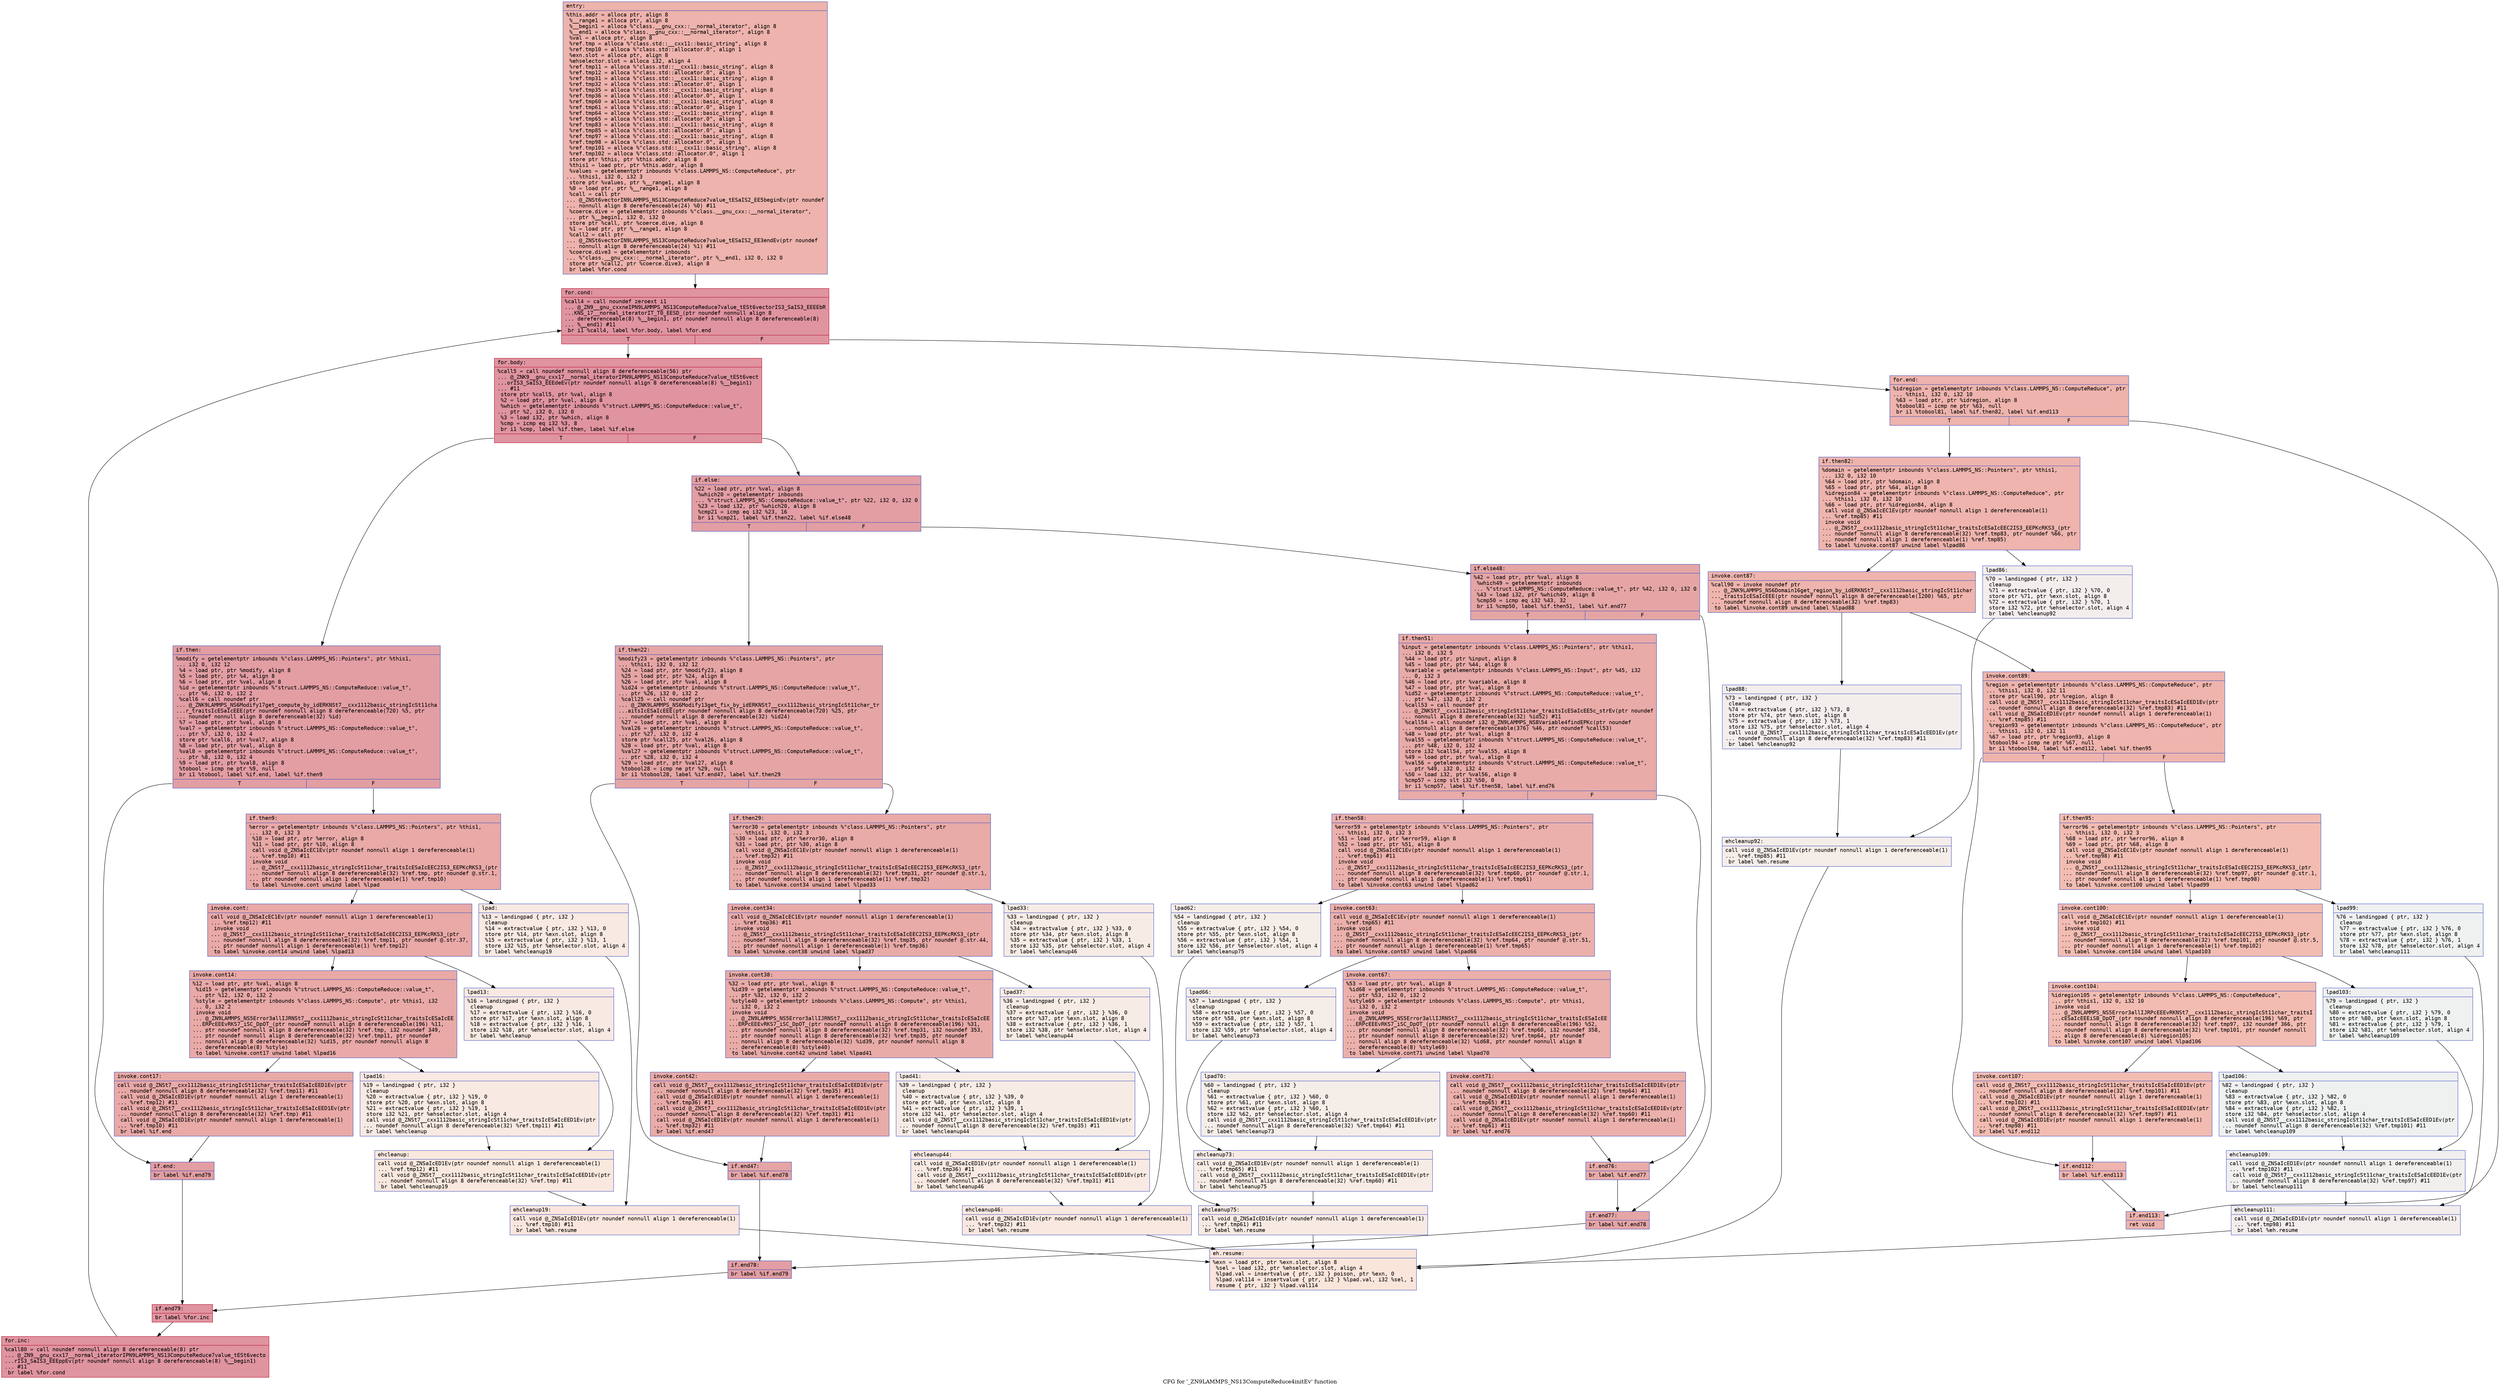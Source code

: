 digraph "CFG for '_ZN9LAMMPS_NS13ComputeReduce4initEv' function" {
	label="CFG for '_ZN9LAMMPS_NS13ComputeReduce4initEv' function";

	Node0x5591402b67a0 [shape=record,color="#3d50c3ff", style=filled, fillcolor="#d6524470" fontname="Courier",label="{entry:\l|  %this.addr = alloca ptr, align 8\l  %__range1 = alloca ptr, align 8\l  %__begin1 = alloca %\"class.__gnu_cxx::__normal_iterator\", align 8\l  %__end1 = alloca %\"class.__gnu_cxx::__normal_iterator\", align 8\l  %val = alloca ptr, align 8\l  %ref.tmp = alloca %\"class.std::__cxx11::basic_string\", align 8\l  %ref.tmp10 = alloca %\"class.std::allocator.0\", align 1\l  %exn.slot = alloca ptr, align 8\l  %ehselector.slot = alloca i32, align 4\l  %ref.tmp11 = alloca %\"class.std::__cxx11::basic_string\", align 8\l  %ref.tmp12 = alloca %\"class.std::allocator.0\", align 1\l  %ref.tmp31 = alloca %\"class.std::__cxx11::basic_string\", align 8\l  %ref.tmp32 = alloca %\"class.std::allocator.0\", align 1\l  %ref.tmp35 = alloca %\"class.std::__cxx11::basic_string\", align 8\l  %ref.tmp36 = alloca %\"class.std::allocator.0\", align 1\l  %ref.tmp60 = alloca %\"class.std::__cxx11::basic_string\", align 8\l  %ref.tmp61 = alloca %\"class.std::allocator.0\", align 1\l  %ref.tmp64 = alloca %\"class.std::__cxx11::basic_string\", align 8\l  %ref.tmp65 = alloca %\"class.std::allocator.0\", align 1\l  %ref.tmp83 = alloca %\"class.std::__cxx11::basic_string\", align 8\l  %ref.tmp85 = alloca %\"class.std::allocator.0\", align 1\l  %ref.tmp97 = alloca %\"class.std::__cxx11::basic_string\", align 8\l  %ref.tmp98 = alloca %\"class.std::allocator.0\", align 1\l  %ref.tmp101 = alloca %\"class.std::__cxx11::basic_string\", align 8\l  %ref.tmp102 = alloca %\"class.std::allocator.0\", align 1\l  store ptr %this, ptr %this.addr, align 8\l  %this1 = load ptr, ptr %this.addr, align 8\l  %values = getelementptr inbounds %\"class.LAMMPS_NS::ComputeReduce\", ptr\l... %this1, i32 0, i32 3\l  store ptr %values, ptr %__range1, align 8\l  %0 = load ptr, ptr %__range1, align 8\l  %call = call ptr\l... @_ZNSt6vectorIN9LAMMPS_NS13ComputeReduce7value_tESaIS2_EE5beginEv(ptr noundef\l... nonnull align 8 dereferenceable(24) %0) #11\l  %coerce.dive = getelementptr inbounds %\"class.__gnu_cxx::__normal_iterator\",\l... ptr %__begin1, i32 0, i32 0\l  store ptr %call, ptr %coerce.dive, align 8\l  %1 = load ptr, ptr %__range1, align 8\l  %call2 = call ptr\l... @_ZNSt6vectorIN9LAMMPS_NS13ComputeReduce7value_tESaIS2_EE3endEv(ptr noundef\l... nonnull align 8 dereferenceable(24) %1) #11\l  %coerce.dive3 = getelementptr inbounds\l... %\"class.__gnu_cxx::__normal_iterator\", ptr %__end1, i32 0, i32 0\l  store ptr %call2, ptr %coerce.dive3, align 8\l  br label %for.cond\l}"];
	Node0x5591402b67a0 -> Node0x5591402b7dd0[tooltip="entry -> for.cond\nProbability 100.00%" ];
	Node0x5591402b7dd0 [shape=record,color="#b70d28ff", style=filled, fillcolor="#b70d2870" fontname="Courier",label="{for.cond:\l|  %call4 = call noundef zeroext i1\l... @_ZN9__gnu_cxxneIPN9LAMMPS_NS13ComputeReduce7value_tESt6vectorIS3_SaIS3_EEEEbR\l...KNS_17__normal_iteratorIT_T0_EESD_(ptr noundef nonnull align 8\l... dereferenceable(8) %__begin1, ptr noundef nonnull align 8 dereferenceable(8)\l... %__end1) #11\l  br i1 %call4, label %for.body, label %for.end\l|{<s0>T|<s1>F}}"];
	Node0x5591402b7dd0:s0 -> Node0x5591402b8730[tooltip="for.cond -> for.body\nProbability 96.88%" ];
	Node0x5591402b7dd0:s1 -> Node0x5591402b87b0[tooltip="for.cond -> for.end\nProbability 3.12%" ];
	Node0x5591402b8730 [shape=record,color="#b70d28ff", style=filled, fillcolor="#b70d2870" fontname="Courier",label="{for.body:\l|  %call5 = call noundef nonnull align 8 dereferenceable(56) ptr\l... @_ZNK9__gnu_cxx17__normal_iteratorIPN9LAMMPS_NS13ComputeReduce7value_tESt6vect\l...orIS3_SaIS3_EEEdeEv(ptr noundef nonnull align 8 dereferenceable(8) %__begin1)\l... #11\l  store ptr %call5, ptr %val, align 8\l  %2 = load ptr, ptr %val, align 8\l  %which = getelementptr inbounds %\"struct.LAMMPS_NS::ComputeReduce::value_t\",\l... ptr %2, i32 0, i32 0\l  %3 = load i32, ptr %which, align 8\l  %cmp = icmp eq i32 %3, 8\l  br i1 %cmp, label %if.then, label %if.else\l|{<s0>T|<s1>F}}"];
	Node0x5591402b8730:s0 -> Node0x5591402b8cf0[tooltip="for.body -> if.then\nProbability 50.00%" ];
	Node0x5591402b8730:s1 -> Node0x5591402b8d60[tooltip="for.body -> if.else\nProbability 50.00%" ];
	Node0x5591402b8cf0 [shape=record,color="#3d50c3ff", style=filled, fillcolor="#be242e70" fontname="Courier",label="{if.then:\l|  %modify = getelementptr inbounds %\"class.LAMMPS_NS::Pointers\", ptr %this1,\l... i32 0, i32 12\l  %4 = load ptr, ptr %modify, align 8\l  %5 = load ptr, ptr %4, align 8\l  %6 = load ptr, ptr %val, align 8\l  %id = getelementptr inbounds %\"struct.LAMMPS_NS::ComputeReduce::value_t\",\l... ptr %6, i32 0, i32 2\l  %call6 = call noundef ptr\l... @_ZNK9LAMMPS_NS6Modify17get_compute_by_idERKNSt7__cxx1112basic_stringIcSt11cha\l...r_traitsIcESaIcEEE(ptr noundef nonnull align 8 dereferenceable(720) %5, ptr\l... noundef nonnull align 8 dereferenceable(32) %id)\l  %7 = load ptr, ptr %val, align 8\l  %val7 = getelementptr inbounds %\"struct.LAMMPS_NS::ComputeReduce::value_t\",\l... ptr %7, i32 0, i32 4\l  store ptr %call6, ptr %val7, align 8\l  %8 = load ptr, ptr %val, align 8\l  %val8 = getelementptr inbounds %\"struct.LAMMPS_NS::ComputeReduce::value_t\",\l... ptr %8, i32 0, i32 4\l  %9 = load ptr, ptr %val8, align 8\l  %tobool = icmp ne ptr %9, null\l  br i1 %tobool, label %if.end, label %if.then9\l|{<s0>T|<s1>F}}"];
	Node0x5591402b8cf0:s0 -> Node0x5591402b9780[tooltip="if.then -> if.end\nProbability 62.50%" ];
	Node0x5591402b8cf0:s1 -> Node0x5591402b9e10[tooltip="if.then -> if.then9\nProbability 37.50%" ];
	Node0x5591402b9e10 [shape=record,color="#3d50c3ff", style=filled, fillcolor="#ca3b3770" fontname="Courier",label="{if.then9:\l|  %error = getelementptr inbounds %\"class.LAMMPS_NS::Pointers\", ptr %this1,\l... i32 0, i32 3\l  %10 = load ptr, ptr %error, align 8\l  %11 = load ptr, ptr %10, align 8\l  call void @_ZNSaIcEC1Ev(ptr noundef nonnull align 1 dereferenceable(1)\l... %ref.tmp10) #11\l  invoke void\l... @_ZNSt7__cxx1112basic_stringIcSt11char_traitsIcESaIcEEC2IS3_EEPKcRKS3_(ptr\l... noundef nonnull align 8 dereferenceable(32) %ref.tmp, ptr noundef @.str.1,\l... ptr noundef nonnull align 1 dereferenceable(1) %ref.tmp10)\l          to label %invoke.cont unwind label %lpad\l}"];
	Node0x5591402b9e10 -> Node0x5591402ba2a0[tooltip="if.then9 -> invoke.cont\nProbability 100.00%" ];
	Node0x5591402b9e10 -> Node0x5591402ba320[tooltip="if.then9 -> lpad\nProbability 0.00%" ];
	Node0x5591402ba2a0 [shape=record,color="#3d50c3ff", style=filled, fillcolor="#ca3b3770" fontname="Courier",label="{invoke.cont:\l|  call void @_ZNSaIcEC1Ev(ptr noundef nonnull align 1 dereferenceable(1)\l... %ref.tmp12) #11\l  invoke void\l... @_ZNSt7__cxx1112basic_stringIcSt11char_traitsIcESaIcEEC2IS3_EEPKcRKS3_(ptr\l... noundef nonnull align 8 dereferenceable(32) %ref.tmp11, ptr noundef @.str.37,\l... ptr noundef nonnull align 1 dereferenceable(1) %ref.tmp12)\l          to label %invoke.cont14 unwind label %lpad13\l}"];
	Node0x5591402ba2a0 -> Node0x5591402ba6a0[tooltip="invoke.cont -> invoke.cont14\nProbability 100.00%" ];
	Node0x5591402ba2a0 -> Node0x5591402ba6f0[tooltip="invoke.cont -> lpad13\nProbability 0.00%" ];
	Node0x5591402ba6a0 [shape=record,color="#3d50c3ff", style=filled, fillcolor="#ca3b3770" fontname="Courier",label="{invoke.cont14:\l|  %12 = load ptr, ptr %val, align 8\l  %id15 = getelementptr inbounds %\"struct.LAMMPS_NS::ComputeReduce::value_t\",\l... ptr %12, i32 0, i32 2\l  %style = getelementptr inbounds %\"class.LAMMPS_NS::Compute\", ptr %this1, i32\l... 0, i32 2\l  invoke void\l... @_ZN9LAMMPS_NS5Error3allIJRNSt7__cxx1112basic_stringIcSt11char_traitsIcESaIcEE\l...ERPcEEEvRKS7_iSC_DpOT_(ptr noundef nonnull align 8 dereferenceable(196) %11,\l... ptr noundef nonnull align 8 dereferenceable(32) %ref.tmp, i32 noundef 349,\l... ptr noundef nonnull align 8 dereferenceable(32) %ref.tmp11, ptr noundef\l... nonnull align 8 dereferenceable(32) %id15, ptr noundef nonnull align 8\l... dereferenceable(8) %style)\l          to label %invoke.cont17 unwind label %lpad16\l}"];
	Node0x5591402ba6a0 -> Node0x5591402ba650[tooltip="invoke.cont14 -> invoke.cont17\nProbability 100.00%" ];
	Node0x5591402ba6a0 -> Node0x5591402babb0[tooltip="invoke.cont14 -> lpad16\nProbability 0.00%" ];
	Node0x5591402ba650 [shape=record,color="#3d50c3ff", style=filled, fillcolor="#ca3b3770" fontname="Courier",label="{invoke.cont17:\l|  call void @_ZNSt7__cxx1112basic_stringIcSt11char_traitsIcESaIcEED1Ev(ptr\l... noundef nonnull align 8 dereferenceable(32) %ref.tmp11) #11\l  call void @_ZNSaIcED1Ev(ptr noundef nonnull align 1 dereferenceable(1)\l... %ref.tmp12) #11\l  call void @_ZNSt7__cxx1112basic_stringIcSt11char_traitsIcESaIcEED1Ev(ptr\l... noundef nonnull align 8 dereferenceable(32) %ref.tmp) #11\l  call void @_ZNSaIcED1Ev(ptr noundef nonnull align 1 dereferenceable(1)\l... %ref.tmp10) #11\l  br label %if.end\l}"];
	Node0x5591402ba650 -> Node0x5591402b9780[tooltip="invoke.cont17 -> if.end\nProbability 100.00%" ];
	Node0x5591402ba320 [shape=record,color="#3d50c3ff", style=filled, fillcolor="#efcebd70" fontname="Courier",label="{lpad:\l|  %13 = landingpad \{ ptr, i32 \}\l          cleanup\l  %14 = extractvalue \{ ptr, i32 \} %13, 0\l  store ptr %14, ptr %exn.slot, align 8\l  %15 = extractvalue \{ ptr, i32 \} %13, 1\l  store i32 %15, ptr %ehselector.slot, align 4\l  br label %ehcleanup19\l}"];
	Node0x5591402ba320 -> Node0x5591402bb540[tooltip="lpad -> ehcleanup19\nProbability 100.00%" ];
	Node0x5591402ba6f0 [shape=record,color="#3d50c3ff", style=filled, fillcolor="#efcebd70" fontname="Courier",label="{lpad13:\l|  %16 = landingpad \{ ptr, i32 \}\l          cleanup\l  %17 = extractvalue \{ ptr, i32 \} %16, 0\l  store ptr %17, ptr %exn.slot, align 8\l  %18 = extractvalue \{ ptr, i32 \} %16, 1\l  store i32 %18, ptr %ehselector.slot, align 4\l  br label %ehcleanup\l}"];
	Node0x5591402ba6f0 -> Node0x5591402bb840[tooltip="lpad13 -> ehcleanup\nProbability 100.00%" ];
	Node0x5591402babb0 [shape=record,color="#3d50c3ff", style=filled, fillcolor="#efcebd70" fontname="Courier",label="{lpad16:\l|  %19 = landingpad \{ ptr, i32 \}\l          cleanup\l  %20 = extractvalue \{ ptr, i32 \} %19, 0\l  store ptr %20, ptr %exn.slot, align 8\l  %21 = extractvalue \{ ptr, i32 \} %19, 1\l  store i32 %21, ptr %ehselector.slot, align 4\l  call void @_ZNSt7__cxx1112basic_stringIcSt11char_traitsIcESaIcEED1Ev(ptr\l... noundef nonnull align 8 dereferenceable(32) %ref.tmp11) #11\l  br label %ehcleanup\l}"];
	Node0x5591402babb0 -> Node0x5591402bb840[tooltip="lpad16 -> ehcleanup\nProbability 100.00%" ];
	Node0x5591402bb840 [shape=record,color="#3d50c3ff", style=filled, fillcolor="#f2cab570" fontname="Courier",label="{ehcleanup:\l|  call void @_ZNSaIcED1Ev(ptr noundef nonnull align 1 dereferenceable(1)\l... %ref.tmp12) #11\l  call void @_ZNSt7__cxx1112basic_stringIcSt11char_traitsIcESaIcEED1Ev(ptr\l... noundef nonnull align 8 dereferenceable(32) %ref.tmp) #11\l  br label %ehcleanup19\l}"];
	Node0x5591402bb840 -> Node0x5591402bb540[tooltip="ehcleanup -> ehcleanup19\nProbability 100.00%" ];
	Node0x5591402bb540 [shape=record,color="#3d50c3ff", style=filled, fillcolor="#f3c7b170" fontname="Courier",label="{ehcleanup19:\l|  call void @_ZNSaIcED1Ev(ptr noundef nonnull align 1 dereferenceable(1)\l... %ref.tmp10) #11\l  br label %eh.resume\l}"];
	Node0x5591402bb540 -> Node0x5591402bc150[tooltip="ehcleanup19 -> eh.resume\nProbability 100.00%" ];
	Node0x5591402b9780 [shape=record,color="#3d50c3ff", style=filled, fillcolor="#be242e70" fontname="Courier",label="{if.end:\l|  br label %if.end79\l}"];
	Node0x5591402b9780 -> Node0x5591402bc210[tooltip="if.end -> if.end79\nProbability 100.00%" ];
	Node0x5591402b8d60 [shape=record,color="#3d50c3ff", style=filled, fillcolor="#be242e70" fontname="Courier",label="{if.else:\l|  %22 = load ptr, ptr %val, align 8\l  %which20 = getelementptr inbounds\l... %\"struct.LAMMPS_NS::ComputeReduce::value_t\", ptr %22, i32 0, i32 0\l  %23 = load i32, ptr %which20, align 8\l  %cmp21 = icmp eq i32 %23, 16\l  br i1 %cmp21, label %if.then22, label %if.else48\l|{<s0>T|<s1>F}}"];
	Node0x5591402b8d60:s0 -> Node0x5591402bc570[tooltip="if.else -> if.then22\nProbability 50.00%" ];
	Node0x5591402b8d60:s1 -> Node0x5591402bc5f0[tooltip="if.else -> if.else48\nProbability 50.00%" ];
	Node0x5591402bc570 [shape=record,color="#3d50c3ff", style=filled, fillcolor="#c5333470" fontname="Courier",label="{if.then22:\l|  %modify23 = getelementptr inbounds %\"class.LAMMPS_NS::Pointers\", ptr\l... %this1, i32 0, i32 12\l  %24 = load ptr, ptr %modify23, align 8\l  %25 = load ptr, ptr %24, align 8\l  %26 = load ptr, ptr %val, align 8\l  %id24 = getelementptr inbounds %\"struct.LAMMPS_NS::ComputeReduce::value_t\",\l... ptr %26, i32 0, i32 2\l  %call25 = call noundef ptr\l... @_ZNK9LAMMPS_NS6Modify13get_fix_by_idERKNSt7__cxx1112basic_stringIcSt11char_tr\l...aitsIcESaIcEEE(ptr noundef nonnull align 8 dereferenceable(720) %25, ptr\l... noundef nonnull align 8 dereferenceable(32) %id24)\l  %27 = load ptr, ptr %val, align 8\l  %val26 = getelementptr inbounds %\"struct.LAMMPS_NS::ComputeReduce::value_t\",\l... ptr %27, i32 0, i32 4\l  store ptr %call25, ptr %val26, align 8\l  %28 = load ptr, ptr %val, align 8\l  %val27 = getelementptr inbounds %\"struct.LAMMPS_NS::ComputeReduce::value_t\",\l... ptr %28, i32 0, i32 4\l  %29 = load ptr, ptr %val27, align 8\l  %tobool28 = icmp ne ptr %29, null\l  br i1 %tobool28, label %if.end47, label %if.then29\l|{<s0>T|<s1>F}}"];
	Node0x5591402bc570:s0 -> Node0x5591402bd120[tooltip="if.then22 -> if.end47\nProbability 62.50%" ];
	Node0x5591402bc570:s1 -> Node0x5591402bd1a0[tooltip="if.then22 -> if.then29\nProbability 37.50%" ];
	Node0x5591402bd1a0 [shape=record,color="#3d50c3ff", style=filled, fillcolor="#cc403a70" fontname="Courier",label="{if.then29:\l|  %error30 = getelementptr inbounds %\"class.LAMMPS_NS::Pointers\", ptr\l... %this1, i32 0, i32 3\l  %30 = load ptr, ptr %error30, align 8\l  %31 = load ptr, ptr %30, align 8\l  call void @_ZNSaIcEC1Ev(ptr noundef nonnull align 1 dereferenceable(1)\l... %ref.tmp32) #11\l  invoke void\l... @_ZNSt7__cxx1112basic_stringIcSt11char_traitsIcESaIcEEC2IS3_EEPKcRKS3_(ptr\l... noundef nonnull align 8 dereferenceable(32) %ref.tmp31, ptr noundef @.str.1,\l... ptr noundef nonnull align 1 dereferenceable(1) %ref.tmp32)\l          to label %invoke.cont34 unwind label %lpad33\l}"];
	Node0x5591402bd1a0 -> Node0x5591402bd690[tooltip="if.then29 -> invoke.cont34\nProbability 100.00%" ];
	Node0x5591402bd1a0 -> Node0x5591402bd710[tooltip="if.then29 -> lpad33\nProbability 0.00%" ];
	Node0x5591402bd690 [shape=record,color="#3d50c3ff", style=filled, fillcolor="#cc403a70" fontname="Courier",label="{invoke.cont34:\l|  call void @_ZNSaIcEC1Ev(ptr noundef nonnull align 1 dereferenceable(1)\l... %ref.tmp36) #11\l  invoke void\l... @_ZNSt7__cxx1112basic_stringIcSt11char_traitsIcESaIcEEC2IS3_EEPKcRKS3_(ptr\l... noundef nonnull align 8 dereferenceable(32) %ref.tmp35, ptr noundef @.str.44,\l... ptr noundef nonnull align 1 dereferenceable(1) %ref.tmp36)\l          to label %invoke.cont38 unwind label %lpad37\l}"];
	Node0x5591402bd690 -> Node0x5591402bda90[tooltip="invoke.cont34 -> invoke.cont38\nProbability 100.00%" ];
	Node0x5591402bd690 -> Node0x5591402bdae0[tooltip="invoke.cont34 -> lpad37\nProbability 0.00%" ];
	Node0x5591402bda90 [shape=record,color="#3d50c3ff", style=filled, fillcolor="#cc403a70" fontname="Courier",label="{invoke.cont38:\l|  %32 = load ptr, ptr %val, align 8\l  %id39 = getelementptr inbounds %\"struct.LAMMPS_NS::ComputeReduce::value_t\",\l... ptr %32, i32 0, i32 2\l  %style40 = getelementptr inbounds %\"class.LAMMPS_NS::Compute\", ptr %this1,\l... i32 0, i32 2\l  invoke void\l... @_ZN9LAMMPS_NS5Error3allIJRNSt7__cxx1112basic_stringIcSt11char_traitsIcESaIcEE\l...ERPcEEEvRKS7_iSC_DpOT_(ptr noundef nonnull align 8 dereferenceable(196) %31,\l... ptr noundef nonnull align 8 dereferenceable(32) %ref.tmp31, i32 noundef 353,\l... ptr noundef nonnull align 8 dereferenceable(32) %ref.tmp35, ptr noundef\l... nonnull align 8 dereferenceable(32) %id39, ptr noundef nonnull align 8\l... dereferenceable(8) %style40)\l          to label %invoke.cont42 unwind label %lpad41\l}"];
	Node0x5591402bda90 -> Node0x5591402bda40[tooltip="invoke.cont38 -> invoke.cont42\nProbability 100.00%" ];
	Node0x5591402bda90 -> Node0x5591402bdfa0[tooltip="invoke.cont38 -> lpad41\nProbability 0.00%" ];
	Node0x5591402bda40 [shape=record,color="#3d50c3ff", style=filled, fillcolor="#cc403a70" fontname="Courier",label="{invoke.cont42:\l|  call void @_ZNSt7__cxx1112basic_stringIcSt11char_traitsIcESaIcEED1Ev(ptr\l... noundef nonnull align 8 dereferenceable(32) %ref.tmp35) #11\l  call void @_ZNSaIcED1Ev(ptr noundef nonnull align 1 dereferenceable(1)\l... %ref.tmp36) #11\l  call void @_ZNSt7__cxx1112basic_stringIcSt11char_traitsIcESaIcEED1Ev(ptr\l... noundef nonnull align 8 dereferenceable(32) %ref.tmp31) #11\l  call void @_ZNSaIcED1Ev(ptr noundef nonnull align 1 dereferenceable(1)\l... %ref.tmp32) #11\l  br label %if.end47\l}"];
	Node0x5591402bda40 -> Node0x5591402bd120[tooltip="invoke.cont42 -> if.end47\nProbability 100.00%" ];
	Node0x5591402bd710 [shape=record,color="#3d50c3ff", style=filled, fillcolor="#ecd3c570" fontname="Courier",label="{lpad33:\l|  %33 = landingpad \{ ptr, i32 \}\l          cleanup\l  %34 = extractvalue \{ ptr, i32 \} %33, 0\l  store ptr %34, ptr %exn.slot, align 8\l  %35 = extractvalue \{ ptr, i32 \} %33, 1\l  store i32 %35, ptr %ehselector.slot, align 4\l  br label %ehcleanup46\l}"];
	Node0x5591402bd710 -> Node0x5591402be930[tooltip="lpad33 -> ehcleanup46\nProbability 100.00%" ];
	Node0x5591402bdae0 [shape=record,color="#3d50c3ff", style=filled, fillcolor="#ecd3c570" fontname="Courier",label="{lpad37:\l|  %36 = landingpad \{ ptr, i32 \}\l          cleanup\l  %37 = extractvalue \{ ptr, i32 \} %36, 0\l  store ptr %37, ptr %exn.slot, align 8\l  %38 = extractvalue \{ ptr, i32 \} %36, 1\l  store i32 %38, ptr %ehselector.slot, align 4\l  br label %ehcleanup44\l}"];
	Node0x5591402bdae0 -> Node0x5591402bec30[tooltip="lpad37 -> ehcleanup44\nProbability 100.00%" ];
	Node0x5591402bdfa0 [shape=record,color="#3d50c3ff", style=filled, fillcolor="#ecd3c570" fontname="Courier",label="{lpad41:\l|  %39 = landingpad \{ ptr, i32 \}\l          cleanup\l  %40 = extractvalue \{ ptr, i32 \} %39, 0\l  store ptr %40, ptr %exn.slot, align 8\l  %41 = extractvalue \{ ptr, i32 \} %39, 1\l  store i32 %41, ptr %ehselector.slot, align 4\l  call void @_ZNSt7__cxx1112basic_stringIcSt11char_traitsIcESaIcEED1Ev(ptr\l... noundef nonnull align 8 dereferenceable(32) %ref.tmp35) #11\l  br label %ehcleanup44\l}"];
	Node0x5591402bdfa0 -> Node0x5591402bec30[tooltip="lpad41 -> ehcleanup44\nProbability 100.00%" ];
	Node0x5591402bec30 [shape=record,color="#3d50c3ff", style=filled, fillcolor="#efcebd70" fontname="Courier",label="{ehcleanup44:\l|  call void @_ZNSaIcED1Ev(ptr noundef nonnull align 1 dereferenceable(1)\l... %ref.tmp36) #11\l  call void @_ZNSt7__cxx1112basic_stringIcSt11char_traitsIcESaIcEED1Ev(ptr\l... noundef nonnull align 8 dereferenceable(32) %ref.tmp31) #11\l  br label %ehcleanup46\l}"];
	Node0x5591402bec30 -> Node0x5591402be930[tooltip="ehcleanup44 -> ehcleanup46\nProbability 100.00%" ];
	Node0x5591402be930 [shape=record,color="#3d50c3ff", style=filled, fillcolor="#f1ccb870" fontname="Courier",label="{ehcleanup46:\l|  call void @_ZNSaIcED1Ev(ptr noundef nonnull align 1 dereferenceable(1)\l... %ref.tmp32) #11\l  br label %eh.resume\l}"];
	Node0x5591402be930 -> Node0x5591402bc150[tooltip="ehcleanup46 -> eh.resume\nProbability 100.00%" ];
	Node0x5591402bd120 [shape=record,color="#3d50c3ff", style=filled, fillcolor="#c5333470" fontname="Courier",label="{if.end47:\l|  br label %if.end78\l}"];
	Node0x5591402bd120 -> Node0x5591402bf5b0[tooltip="if.end47 -> if.end78\nProbability 100.00%" ];
	Node0x5591402bc5f0 [shape=record,color="#3d50c3ff", style=filled, fillcolor="#c5333470" fontname="Courier",label="{if.else48:\l|  %42 = load ptr, ptr %val, align 8\l  %which49 = getelementptr inbounds\l... %\"struct.LAMMPS_NS::ComputeReduce::value_t\", ptr %42, i32 0, i32 0\l  %43 = load i32, ptr %which49, align 8\l  %cmp50 = icmp eq i32 %43, 32\l  br i1 %cmp50, label %if.then51, label %if.end77\l|{<s0>T|<s1>F}}"];
	Node0x5591402bc5f0:s0 -> Node0x5591402bf8e0[tooltip="if.else48 -> if.then51\nProbability 50.00%" ];
	Node0x5591402bc5f0:s1 -> Node0x5591402bf960[tooltip="if.else48 -> if.end77\nProbability 50.00%" ];
	Node0x5591402bf8e0 [shape=record,color="#3d50c3ff", style=filled, fillcolor="#cc403a70" fontname="Courier",label="{if.then51:\l|  %input = getelementptr inbounds %\"class.LAMMPS_NS::Pointers\", ptr %this1,\l... i32 0, i32 5\l  %44 = load ptr, ptr %input, align 8\l  %45 = load ptr, ptr %44, align 8\l  %variable = getelementptr inbounds %\"class.LAMMPS_NS::Input\", ptr %45, i32\l... 0, i32 3\l  %46 = load ptr, ptr %variable, align 8\l  %47 = load ptr, ptr %val, align 8\l  %id52 = getelementptr inbounds %\"struct.LAMMPS_NS::ComputeReduce::value_t\",\l... ptr %47, i32 0, i32 2\l  %call53 = call noundef ptr\l... @_ZNKSt7__cxx1112basic_stringIcSt11char_traitsIcESaIcEE5c_strEv(ptr noundef\l... nonnull align 8 dereferenceable(32) %id52) #11\l  %call54 = call noundef i32 @_ZN9LAMMPS_NS8Variable4findEPKc(ptr noundef\l... nonnull align 8 dereferenceable(376) %46, ptr noundef %call53)\l  %48 = load ptr, ptr %val, align 8\l  %val55 = getelementptr inbounds %\"struct.LAMMPS_NS::ComputeReduce::value_t\",\l... ptr %48, i32 0, i32 4\l  store i32 %call54, ptr %val55, align 8\l  %49 = load ptr, ptr %val, align 8\l  %val56 = getelementptr inbounds %\"struct.LAMMPS_NS::ComputeReduce::value_t\",\l... ptr %49, i32 0, i32 4\l  %50 = load i32, ptr %val56, align 8\l  %cmp57 = icmp slt i32 %50, 0\l  br i1 %cmp57, label %if.then58, label %if.end76\l|{<s0>T|<s1>F}}"];
	Node0x5591402bf8e0:s0 -> Node0x5591402b9b20[tooltip="if.then51 -> if.then58\nProbability 37.50%" ];
	Node0x5591402bf8e0:s1 -> Node0x5591402b9b70[tooltip="if.then51 -> if.end76\nProbability 62.50%" ];
	Node0x5591402b9b20 [shape=record,color="#3d50c3ff", style=filled, fillcolor="#d24b4070" fontname="Courier",label="{if.then58:\l|  %error59 = getelementptr inbounds %\"class.LAMMPS_NS::Pointers\", ptr\l... %this1, i32 0, i32 3\l  %51 = load ptr, ptr %error59, align 8\l  %52 = load ptr, ptr %51, align 8\l  call void @_ZNSaIcEC1Ev(ptr noundef nonnull align 1 dereferenceable(1)\l... %ref.tmp61) #11\l  invoke void\l... @_ZNSt7__cxx1112basic_stringIcSt11char_traitsIcESaIcEEC2IS3_EEPKcRKS3_(ptr\l... noundef nonnull align 8 dereferenceable(32) %ref.tmp60, ptr noundef @.str.1,\l... ptr noundef nonnull align 1 dereferenceable(1) %ref.tmp61)\l          to label %invoke.cont63 unwind label %lpad62\l}"];
	Node0x5591402b9b20 -> Node0x5591402c1950[tooltip="if.then58 -> invoke.cont63\nProbability 100.00%" ];
	Node0x5591402b9b20 -> Node0x5591402c19d0[tooltip="if.then58 -> lpad62\nProbability 0.00%" ];
	Node0x5591402c1950 [shape=record,color="#3d50c3ff", style=filled, fillcolor="#d24b4070" fontname="Courier",label="{invoke.cont63:\l|  call void @_ZNSaIcEC1Ev(ptr noundef nonnull align 1 dereferenceable(1)\l... %ref.tmp65) #11\l  invoke void\l... @_ZNSt7__cxx1112basic_stringIcSt11char_traitsIcESaIcEEC2IS3_EEPKcRKS3_(ptr\l... noundef nonnull align 8 dereferenceable(32) %ref.tmp64, ptr noundef @.str.51,\l... ptr noundef nonnull align 1 dereferenceable(1) %ref.tmp65)\l          to label %invoke.cont67 unwind label %lpad66\l}"];
	Node0x5591402c1950 -> Node0x5591402c1d50[tooltip="invoke.cont63 -> invoke.cont67\nProbability 100.00%" ];
	Node0x5591402c1950 -> Node0x5591402c1da0[tooltip="invoke.cont63 -> lpad66\nProbability 0.00%" ];
	Node0x5591402c1d50 [shape=record,color="#3d50c3ff", style=filled, fillcolor="#d24b4070" fontname="Courier",label="{invoke.cont67:\l|  %53 = load ptr, ptr %val, align 8\l  %id68 = getelementptr inbounds %\"struct.LAMMPS_NS::ComputeReduce::value_t\",\l... ptr %53, i32 0, i32 2\l  %style69 = getelementptr inbounds %\"class.LAMMPS_NS::Compute\", ptr %this1,\l... i32 0, i32 2\l  invoke void\l... @_ZN9LAMMPS_NS5Error3allIJRNSt7__cxx1112basic_stringIcSt11char_traitsIcESaIcEE\l...ERPcEEEvRKS7_iSC_DpOT_(ptr noundef nonnull align 8 dereferenceable(196) %52,\l... ptr noundef nonnull align 8 dereferenceable(32) %ref.tmp60, i32 noundef 358,\l... ptr noundef nonnull align 8 dereferenceable(32) %ref.tmp64, ptr noundef\l... nonnull align 8 dereferenceable(32) %id68, ptr noundef nonnull align 8\l... dereferenceable(8) %style69)\l          to label %invoke.cont71 unwind label %lpad70\l}"];
	Node0x5591402c1d50 -> Node0x5591402c1d00[tooltip="invoke.cont67 -> invoke.cont71\nProbability 100.00%" ];
	Node0x5591402c1d50 -> Node0x5591402c22d0[tooltip="invoke.cont67 -> lpad70\nProbability 0.00%" ];
	Node0x5591402c1d00 [shape=record,color="#3d50c3ff", style=filled, fillcolor="#d24b4070" fontname="Courier",label="{invoke.cont71:\l|  call void @_ZNSt7__cxx1112basic_stringIcSt11char_traitsIcESaIcEED1Ev(ptr\l... noundef nonnull align 8 dereferenceable(32) %ref.tmp64) #11\l  call void @_ZNSaIcED1Ev(ptr noundef nonnull align 1 dereferenceable(1)\l... %ref.tmp65) #11\l  call void @_ZNSt7__cxx1112basic_stringIcSt11char_traitsIcESaIcEED1Ev(ptr\l... noundef nonnull align 8 dereferenceable(32) %ref.tmp60) #11\l  call void @_ZNSaIcED1Ev(ptr noundef nonnull align 1 dereferenceable(1)\l... %ref.tmp61) #11\l  br label %if.end76\l}"];
	Node0x5591402c1d00 -> Node0x5591402b9b70[tooltip="invoke.cont71 -> if.end76\nProbability 100.00%" ];
	Node0x5591402c19d0 [shape=record,color="#3d50c3ff", style=filled, fillcolor="#e8d6cc70" fontname="Courier",label="{lpad62:\l|  %54 = landingpad \{ ptr, i32 \}\l          cleanup\l  %55 = extractvalue \{ ptr, i32 \} %54, 0\l  store ptr %55, ptr %exn.slot, align 8\l  %56 = extractvalue \{ ptr, i32 \} %54, 1\l  store i32 %56, ptr %ehselector.slot, align 4\l  br label %ehcleanup75\l}"];
	Node0x5591402c19d0 -> Node0x5591402c2cd0[tooltip="lpad62 -> ehcleanup75\nProbability 100.00%" ];
	Node0x5591402c1da0 [shape=record,color="#3d50c3ff", style=filled, fillcolor="#e8d6cc70" fontname="Courier",label="{lpad66:\l|  %57 = landingpad \{ ptr, i32 \}\l          cleanup\l  %58 = extractvalue \{ ptr, i32 \} %57, 0\l  store ptr %58, ptr %exn.slot, align 8\l  %59 = extractvalue \{ ptr, i32 \} %57, 1\l  store i32 %59, ptr %ehselector.slot, align 4\l  br label %ehcleanup73\l}"];
	Node0x5591402c1da0 -> Node0x5591402c2fd0[tooltip="lpad66 -> ehcleanup73\nProbability 100.00%" ];
	Node0x5591402c22d0 [shape=record,color="#3d50c3ff", style=filled, fillcolor="#e8d6cc70" fontname="Courier",label="{lpad70:\l|  %60 = landingpad \{ ptr, i32 \}\l          cleanup\l  %61 = extractvalue \{ ptr, i32 \} %60, 0\l  store ptr %61, ptr %exn.slot, align 8\l  %62 = extractvalue \{ ptr, i32 \} %60, 1\l  store i32 %62, ptr %ehselector.slot, align 4\l  call void @_ZNSt7__cxx1112basic_stringIcSt11char_traitsIcESaIcEED1Ev(ptr\l... noundef nonnull align 8 dereferenceable(32) %ref.tmp64) #11\l  br label %ehcleanup73\l}"];
	Node0x5591402c22d0 -> Node0x5591402c2fd0[tooltip="lpad70 -> ehcleanup73\nProbability 100.00%" ];
	Node0x5591402c2fd0 [shape=record,color="#3d50c3ff", style=filled, fillcolor="#ecd3c570" fontname="Courier",label="{ehcleanup73:\l|  call void @_ZNSaIcED1Ev(ptr noundef nonnull align 1 dereferenceable(1)\l... %ref.tmp65) #11\l  call void @_ZNSt7__cxx1112basic_stringIcSt11char_traitsIcESaIcEED1Ev(ptr\l... noundef nonnull align 8 dereferenceable(32) %ref.tmp60) #11\l  br label %ehcleanup75\l}"];
	Node0x5591402c2fd0 -> Node0x5591402c2cd0[tooltip="ehcleanup73 -> ehcleanup75\nProbability 100.00%" ];
	Node0x5591402c2cd0 [shape=record,color="#3d50c3ff", style=filled, fillcolor="#eed0c070" fontname="Courier",label="{ehcleanup75:\l|  call void @_ZNSaIcED1Ev(ptr noundef nonnull align 1 dereferenceable(1)\l... %ref.tmp61) #11\l  br label %eh.resume\l}"];
	Node0x5591402c2cd0 -> Node0x5591402bc150[tooltip="ehcleanup75 -> eh.resume\nProbability 100.00%" ];
	Node0x5591402b9b70 [shape=record,color="#3d50c3ff", style=filled, fillcolor="#cc403a70" fontname="Courier",label="{if.end76:\l|  br label %if.end77\l}"];
	Node0x5591402b9b70 -> Node0x5591402bf960[tooltip="if.end76 -> if.end77\nProbability 100.00%" ];
	Node0x5591402bf960 [shape=record,color="#3d50c3ff", style=filled, fillcolor="#c5333470" fontname="Courier",label="{if.end77:\l|  br label %if.end78\l}"];
	Node0x5591402bf960 -> Node0x5591402bf5b0[tooltip="if.end77 -> if.end78\nProbability 100.00%" ];
	Node0x5591402bf5b0 [shape=record,color="#3d50c3ff", style=filled, fillcolor="#be242e70" fontname="Courier",label="{if.end78:\l|  br label %if.end79\l}"];
	Node0x5591402bf5b0 -> Node0x5591402bc210[tooltip="if.end78 -> if.end79\nProbability 100.00%" ];
	Node0x5591402bc210 [shape=record,color="#b70d28ff", style=filled, fillcolor="#b70d2870" fontname="Courier",label="{if.end79:\l|  br label %for.inc\l}"];
	Node0x5591402bc210 -> Node0x5591402c3aa0[tooltip="if.end79 -> for.inc\nProbability 100.00%" ];
	Node0x5591402c3aa0 [shape=record,color="#b70d28ff", style=filled, fillcolor="#b70d2870" fontname="Courier",label="{for.inc:\l|  %call80 = call noundef nonnull align 8 dereferenceable(8) ptr\l... @_ZN9__gnu_cxx17__normal_iteratorIPN9LAMMPS_NS13ComputeReduce7value_tESt6vecto\l...rIS3_SaIS3_EEEppEv(ptr noundef nonnull align 8 dereferenceable(8) %__begin1)\l... #11\l  br label %for.cond\l}"];
	Node0x5591402c3aa0 -> Node0x5591402b7dd0[tooltip="for.inc -> for.cond\nProbability 100.00%" ];
	Node0x5591402b87b0 [shape=record,color="#3d50c3ff", style=filled, fillcolor="#d6524470" fontname="Courier",label="{for.end:\l|  %idregion = getelementptr inbounds %\"class.LAMMPS_NS::ComputeReduce\", ptr\l... %this1, i32 0, i32 10\l  %63 = load ptr, ptr %idregion, align 8\l  %tobool81 = icmp ne ptr %63, null\l  br i1 %tobool81, label %if.then82, label %if.end113\l|{<s0>T|<s1>F}}"];
	Node0x5591402b87b0:s0 -> Node0x5591402c3f70[tooltip="for.end -> if.then82\nProbability 62.50%" ];
	Node0x5591402b87b0:s1 -> Node0x5591402c3ff0[tooltip="for.end -> if.end113\nProbability 37.50%" ];
	Node0x5591402c3f70 [shape=record,color="#3d50c3ff", style=filled, fillcolor="#d8564670" fontname="Courier",label="{if.then82:\l|  %domain = getelementptr inbounds %\"class.LAMMPS_NS::Pointers\", ptr %this1,\l... i32 0, i32 10\l  %64 = load ptr, ptr %domain, align 8\l  %65 = load ptr, ptr %64, align 8\l  %idregion84 = getelementptr inbounds %\"class.LAMMPS_NS::ComputeReduce\", ptr\l... %this1, i32 0, i32 10\l  %66 = load ptr, ptr %idregion84, align 8\l  call void @_ZNSaIcEC1Ev(ptr noundef nonnull align 1 dereferenceable(1)\l... %ref.tmp85) #11\l  invoke void\l... @_ZNSt7__cxx1112basic_stringIcSt11char_traitsIcESaIcEEC2IS3_EEPKcRKS3_(ptr\l... noundef nonnull align 8 dereferenceable(32) %ref.tmp83, ptr noundef %66, ptr\l... noundef nonnull align 1 dereferenceable(1) %ref.tmp85)\l          to label %invoke.cont87 unwind label %lpad86\l}"];
	Node0x5591402c3f70 -> Node0x5591402c45f0[tooltip="if.then82 -> invoke.cont87\nProbability 100.00%" ];
	Node0x5591402c3f70 -> Node0x5591402c4670[tooltip="if.then82 -> lpad86\nProbability 0.00%" ];
	Node0x5591402c45f0 [shape=record,color="#3d50c3ff", style=filled, fillcolor="#d8564670" fontname="Courier",label="{invoke.cont87:\l|  %call90 = invoke noundef ptr\l... @_ZNK9LAMMPS_NS6Domain16get_region_by_idERKNSt7__cxx1112basic_stringIcSt11char\l..._traitsIcESaIcEEE(ptr noundef nonnull align 8 dereferenceable(1200) %65, ptr\l... noundef nonnull align 8 dereferenceable(32) %ref.tmp83)\l          to label %invoke.cont89 unwind label %lpad88\l}"];
	Node0x5591402c45f0 -> Node0x5591402c45a0[tooltip="invoke.cont87 -> invoke.cont89\nProbability 100.00%" ];
	Node0x5591402c45f0 -> Node0x5591402c48a0[tooltip="invoke.cont87 -> lpad88\nProbability 0.00%" ];
	Node0x5591402c45a0 [shape=record,color="#3d50c3ff", style=filled, fillcolor="#d8564670" fontname="Courier",label="{invoke.cont89:\l|  %region = getelementptr inbounds %\"class.LAMMPS_NS::ComputeReduce\", ptr\l... %this1, i32 0, i32 11\l  store ptr %call90, ptr %region, align 8\l  call void @_ZNSt7__cxx1112basic_stringIcSt11char_traitsIcESaIcEED1Ev(ptr\l... noundef nonnull align 8 dereferenceable(32) %ref.tmp83) #11\l  call void @_ZNSaIcED1Ev(ptr noundef nonnull align 1 dereferenceable(1)\l... %ref.tmp85) #11\l  %region93 = getelementptr inbounds %\"class.LAMMPS_NS::ComputeReduce\", ptr\l... %this1, i32 0, i32 11\l  %67 = load ptr, ptr %region93, align 8\l  %tobool94 = icmp ne ptr %67, null\l  br i1 %tobool94, label %if.end112, label %if.then95\l|{<s0>T|<s1>F}}"];
	Node0x5591402c45a0:s0 -> Node0x5591402c50a0[tooltip="invoke.cont89 -> if.end112\nProbability 62.50%" ];
	Node0x5591402c45a0:s1 -> Node0x5591402c5120[tooltip="invoke.cont89 -> if.then95\nProbability 37.50%" ];
	Node0x5591402c5120 [shape=record,color="#3d50c3ff", style=filled, fillcolor="#e1675170" fontname="Courier",label="{if.then95:\l|  %error96 = getelementptr inbounds %\"class.LAMMPS_NS::Pointers\", ptr\l... %this1, i32 0, i32 3\l  %68 = load ptr, ptr %error96, align 8\l  %69 = load ptr, ptr %68, align 8\l  call void @_ZNSaIcEC1Ev(ptr noundef nonnull align 1 dereferenceable(1)\l... %ref.tmp98) #11\l  invoke void\l... @_ZNSt7__cxx1112basic_stringIcSt11char_traitsIcESaIcEEC2IS3_EEPKcRKS3_(ptr\l... noundef nonnull align 8 dereferenceable(32) %ref.tmp97, ptr noundef @.str.1,\l... ptr noundef nonnull align 1 dereferenceable(1) %ref.tmp98)\l          to label %invoke.cont100 unwind label %lpad99\l}"];
	Node0x5591402c5120 -> Node0x5591402c5590[tooltip="if.then95 -> invoke.cont100\nProbability 100.00%" ];
	Node0x5591402c5120 -> Node0x5591402c5610[tooltip="if.then95 -> lpad99\nProbability 0.00%" ];
	Node0x5591402c5590 [shape=record,color="#3d50c3ff", style=filled, fillcolor="#e1675170" fontname="Courier",label="{invoke.cont100:\l|  call void @_ZNSaIcEC1Ev(ptr noundef nonnull align 1 dereferenceable(1)\l... %ref.tmp102) #11\l  invoke void\l... @_ZNSt7__cxx1112basic_stringIcSt11char_traitsIcESaIcEEC2IS3_EEPKcRKS3_(ptr\l... noundef nonnull align 8 dereferenceable(32) %ref.tmp101, ptr noundef @.str.5,\l... ptr noundef nonnull align 1 dereferenceable(1) %ref.tmp102)\l          to label %invoke.cont104 unwind label %lpad103\l}"];
	Node0x5591402c5590 -> Node0x5591402c5930[tooltip="invoke.cont100 -> invoke.cont104\nProbability 100.00%" ];
	Node0x5591402c5590 -> Node0x5591402c5980[tooltip="invoke.cont100 -> lpad103\nProbability 0.00%" ];
	Node0x5591402c5930 [shape=record,color="#3d50c3ff", style=filled, fillcolor="#e1675170" fontname="Courier",label="{invoke.cont104:\l|  %idregion105 = getelementptr inbounds %\"class.LAMMPS_NS::ComputeReduce\",\l... ptr %this1, i32 0, i32 10\l  invoke void\l... @_ZN9LAMMPS_NS5Error3allIJRPcEEEvRKNSt7__cxx1112basic_stringIcSt11char_traitsI\l...cESaIcEEEiSB_DpOT_(ptr noundef nonnull align 8 dereferenceable(196) %69, ptr\l... noundef nonnull align 8 dereferenceable(32) %ref.tmp97, i32 noundef 366, ptr\l... noundef nonnull align 8 dereferenceable(32) %ref.tmp101, ptr noundef nonnull\l... align 8 dereferenceable(8) %idregion105)\l          to label %invoke.cont107 unwind label %lpad106\l}"];
	Node0x5591402c5930 -> Node0x5591402c58e0[tooltip="invoke.cont104 -> invoke.cont107\nProbability 100.00%" ];
	Node0x5591402c5930 -> Node0x5591402c5cd0[tooltip="invoke.cont104 -> lpad106\nProbability 0.00%" ];
	Node0x5591402c58e0 [shape=record,color="#3d50c3ff", style=filled, fillcolor="#e1675170" fontname="Courier",label="{invoke.cont107:\l|  call void @_ZNSt7__cxx1112basic_stringIcSt11char_traitsIcESaIcEED1Ev(ptr\l... noundef nonnull align 8 dereferenceable(32) %ref.tmp101) #11\l  call void @_ZNSaIcED1Ev(ptr noundef nonnull align 1 dereferenceable(1)\l... %ref.tmp102) #11\l  call void @_ZNSt7__cxx1112basic_stringIcSt11char_traitsIcESaIcEED1Ev(ptr\l... noundef nonnull align 8 dereferenceable(32) %ref.tmp97) #11\l  call void @_ZNSaIcED1Ev(ptr noundef nonnull align 1 dereferenceable(1)\l... %ref.tmp98) #11\l  br label %if.end112\l}"];
	Node0x5591402c58e0 -> Node0x5591402c50a0[tooltip="invoke.cont107 -> if.end112\nProbability 100.00%" ];
	Node0x5591402c4670 [shape=record,color="#3d50c3ff", style=filled, fillcolor="#e3d9d370" fontname="Courier",label="{lpad86:\l|  %70 = landingpad \{ ptr, i32 \}\l          cleanup\l  %71 = extractvalue \{ ptr, i32 \} %70, 0\l  store ptr %71, ptr %exn.slot, align 8\l  %72 = extractvalue \{ ptr, i32 \} %70, 1\l  store i32 %72, ptr %ehselector.slot, align 4\l  br label %ehcleanup92\l}"];
	Node0x5591402c4670 -> Node0x5591402c6600[tooltip="lpad86 -> ehcleanup92\nProbability 100.00%" ];
	Node0x5591402c48a0 [shape=record,color="#3d50c3ff", style=filled, fillcolor="#e3d9d370" fontname="Courier",label="{lpad88:\l|  %73 = landingpad \{ ptr, i32 \}\l          cleanup\l  %74 = extractvalue \{ ptr, i32 \} %73, 0\l  store ptr %74, ptr %exn.slot, align 8\l  %75 = extractvalue \{ ptr, i32 \} %73, 1\l  store i32 %75, ptr %ehselector.slot, align 4\l  call void @_ZNSt7__cxx1112basic_stringIcSt11char_traitsIcESaIcEED1Ev(ptr\l... noundef nonnull align 8 dereferenceable(32) %ref.tmp83) #11\l  br label %ehcleanup92\l}"];
	Node0x5591402c48a0 -> Node0x5591402c6600[tooltip="lpad88 -> ehcleanup92\nProbability 100.00%" ];
	Node0x5591402c6600 [shape=record,color="#3d50c3ff", style=filled, fillcolor="#e8d6cc70" fontname="Courier",label="{ehcleanup92:\l|  call void @_ZNSaIcED1Ev(ptr noundef nonnull align 1 dereferenceable(1)\l... %ref.tmp85) #11\l  br label %eh.resume\l}"];
	Node0x5591402c6600 -> Node0x5591402bc150[tooltip="ehcleanup92 -> eh.resume\nProbability 100.00%" ];
	Node0x5591402c5610 [shape=record,color="#3d50c3ff", style=filled, fillcolor="#dbdcde70" fontname="Courier",label="{lpad99:\l|  %76 = landingpad \{ ptr, i32 \}\l          cleanup\l  %77 = extractvalue \{ ptr, i32 \} %76, 0\l  store ptr %77, ptr %exn.slot, align 8\l  %78 = extractvalue \{ ptr, i32 \} %76, 1\l  store i32 %78, ptr %ehselector.slot, align 4\l  br label %ehcleanup111\l}"];
	Node0x5591402c5610 -> Node0x5591402c6e80[tooltip="lpad99 -> ehcleanup111\nProbability 100.00%" ];
	Node0x5591402c5980 [shape=record,color="#3d50c3ff", style=filled, fillcolor="#dbdcde70" fontname="Courier",label="{lpad103:\l|  %79 = landingpad \{ ptr, i32 \}\l          cleanup\l  %80 = extractvalue \{ ptr, i32 \} %79, 0\l  store ptr %80, ptr %exn.slot, align 8\l  %81 = extractvalue \{ ptr, i32 \} %79, 1\l  store i32 %81, ptr %ehselector.slot, align 4\l  br label %ehcleanup109\l}"];
	Node0x5591402c5980 -> Node0x5591402c71f0[tooltip="lpad103 -> ehcleanup109\nProbability 100.00%" ];
	Node0x5591402c5cd0 [shape=record,color="#3d50c3ff", style=filled, fillcolor="#dbdcde70" fontname="Courier",label="{lpad106:\l|  %82 = landingpad \{ ptr, i32 \}\l          cleanup\l  %83 = extractvalue \{ ptr, i32 \} %82, 0\l  store ptr %83, ptr %exn.slot, align 8\l  %84 = extractvalue \{ ptr, i32 \} %82, 1\l  store i32 %84, ptr %ehselector.slot, align 4\l  call void @_ZNSt7__cxx1112basic_stringIcSt11char_traitsIcESaIcEED1Ev(ptr\l... noundef nonnull align 8 dereferenceable(32) %ref.tmp101) #11\l  br label %ehcleanup109\l}"];
	Node0x5591402c5cd0 -> Node0x5591402c71f0[tooltip="lpad106 -> ehcleanup109\nProbability 100.00%" ];
	Node0x5591402c71f0 [shape=record,color="#3d50c3ff", style=filled, fillcolor="#e0dbd870" fontname="Courier",label="{ehcleanup109:\l|  call void @_ZNSaIcED1Ev(ptr noundef nonnull align 1 dereferenceable(1)\l... %ref.tmp102) #11\l  call void @_ZNSt7__cxx1112basic_stringIcSt11char_traitsIcESaIcEED1Ev(ptr\l... noundef nonnull align 8 dereferenceable(32) %ref.tmp97) #11\l  br label %ehcleanup111\l}"];
	Node0x5591402c71f0 -> Node0x5591402c6e80[tooltip="ehcleanup109 -> ehcleanup111\nProbability 100.00%" ];
	Node0x5591402c6e80 [shape=record,color="#3d50c3ff", style=filled, fillcolor="#e3d9d370" fontname="Courier",label="{ehcleanup111:\l|  call void @_ZNSaIcED1Ev(ptr noundef nonnull align 1 dereferenceable(1)\l... %ref.tmp98) #11\l  br label %eh.resume\l}"];
	Node0x5591402c6e80 -> Node0x5591402bc150[tooltip="ehcleanup111 -> eh.resume\nProbability 100.00%" ];
	Node0x5591402c50a0 [shape=record,color="#3d50c3ff", style=filled, fillcolor="#d8564670" fontname="Courier",label="{if.end112:\l|  br label %if.end113\l}"];
	Node0x5591402c50a0 -> Node0x5591402c3ff0[tooltip="if.end112 -> if.end113\nProbability 100.00%" ];
	Node0x5591402c3ff0 [shape=record,color="#3d50c3ff", style=filled, fillcolor="#d6524470" fontname="Courier",label="{if.end113:\l|  ret void\l}"];
	Node0x5591402bc150 [shape=record,color="#3d50c3ff", style=filled, fillcolor="#f4c5ad70" fontname="Courier",label="{eh.resume:\l|  %exn = load ptr, ptr %exn.slot, align 8\l  %sel = load i32, ptr %ehselector.slot, align 4\l  %lpad.val = insertvalue \{ ptr, i32 \} poison, ptr %exn, 0\l  %lpad.val114 = insertvalue \{ ptr, i32 \} %lpad.val, i32 %sel, 1\l  resume \{ ptr, i32 \} %lpad.val114\l}"];
}
